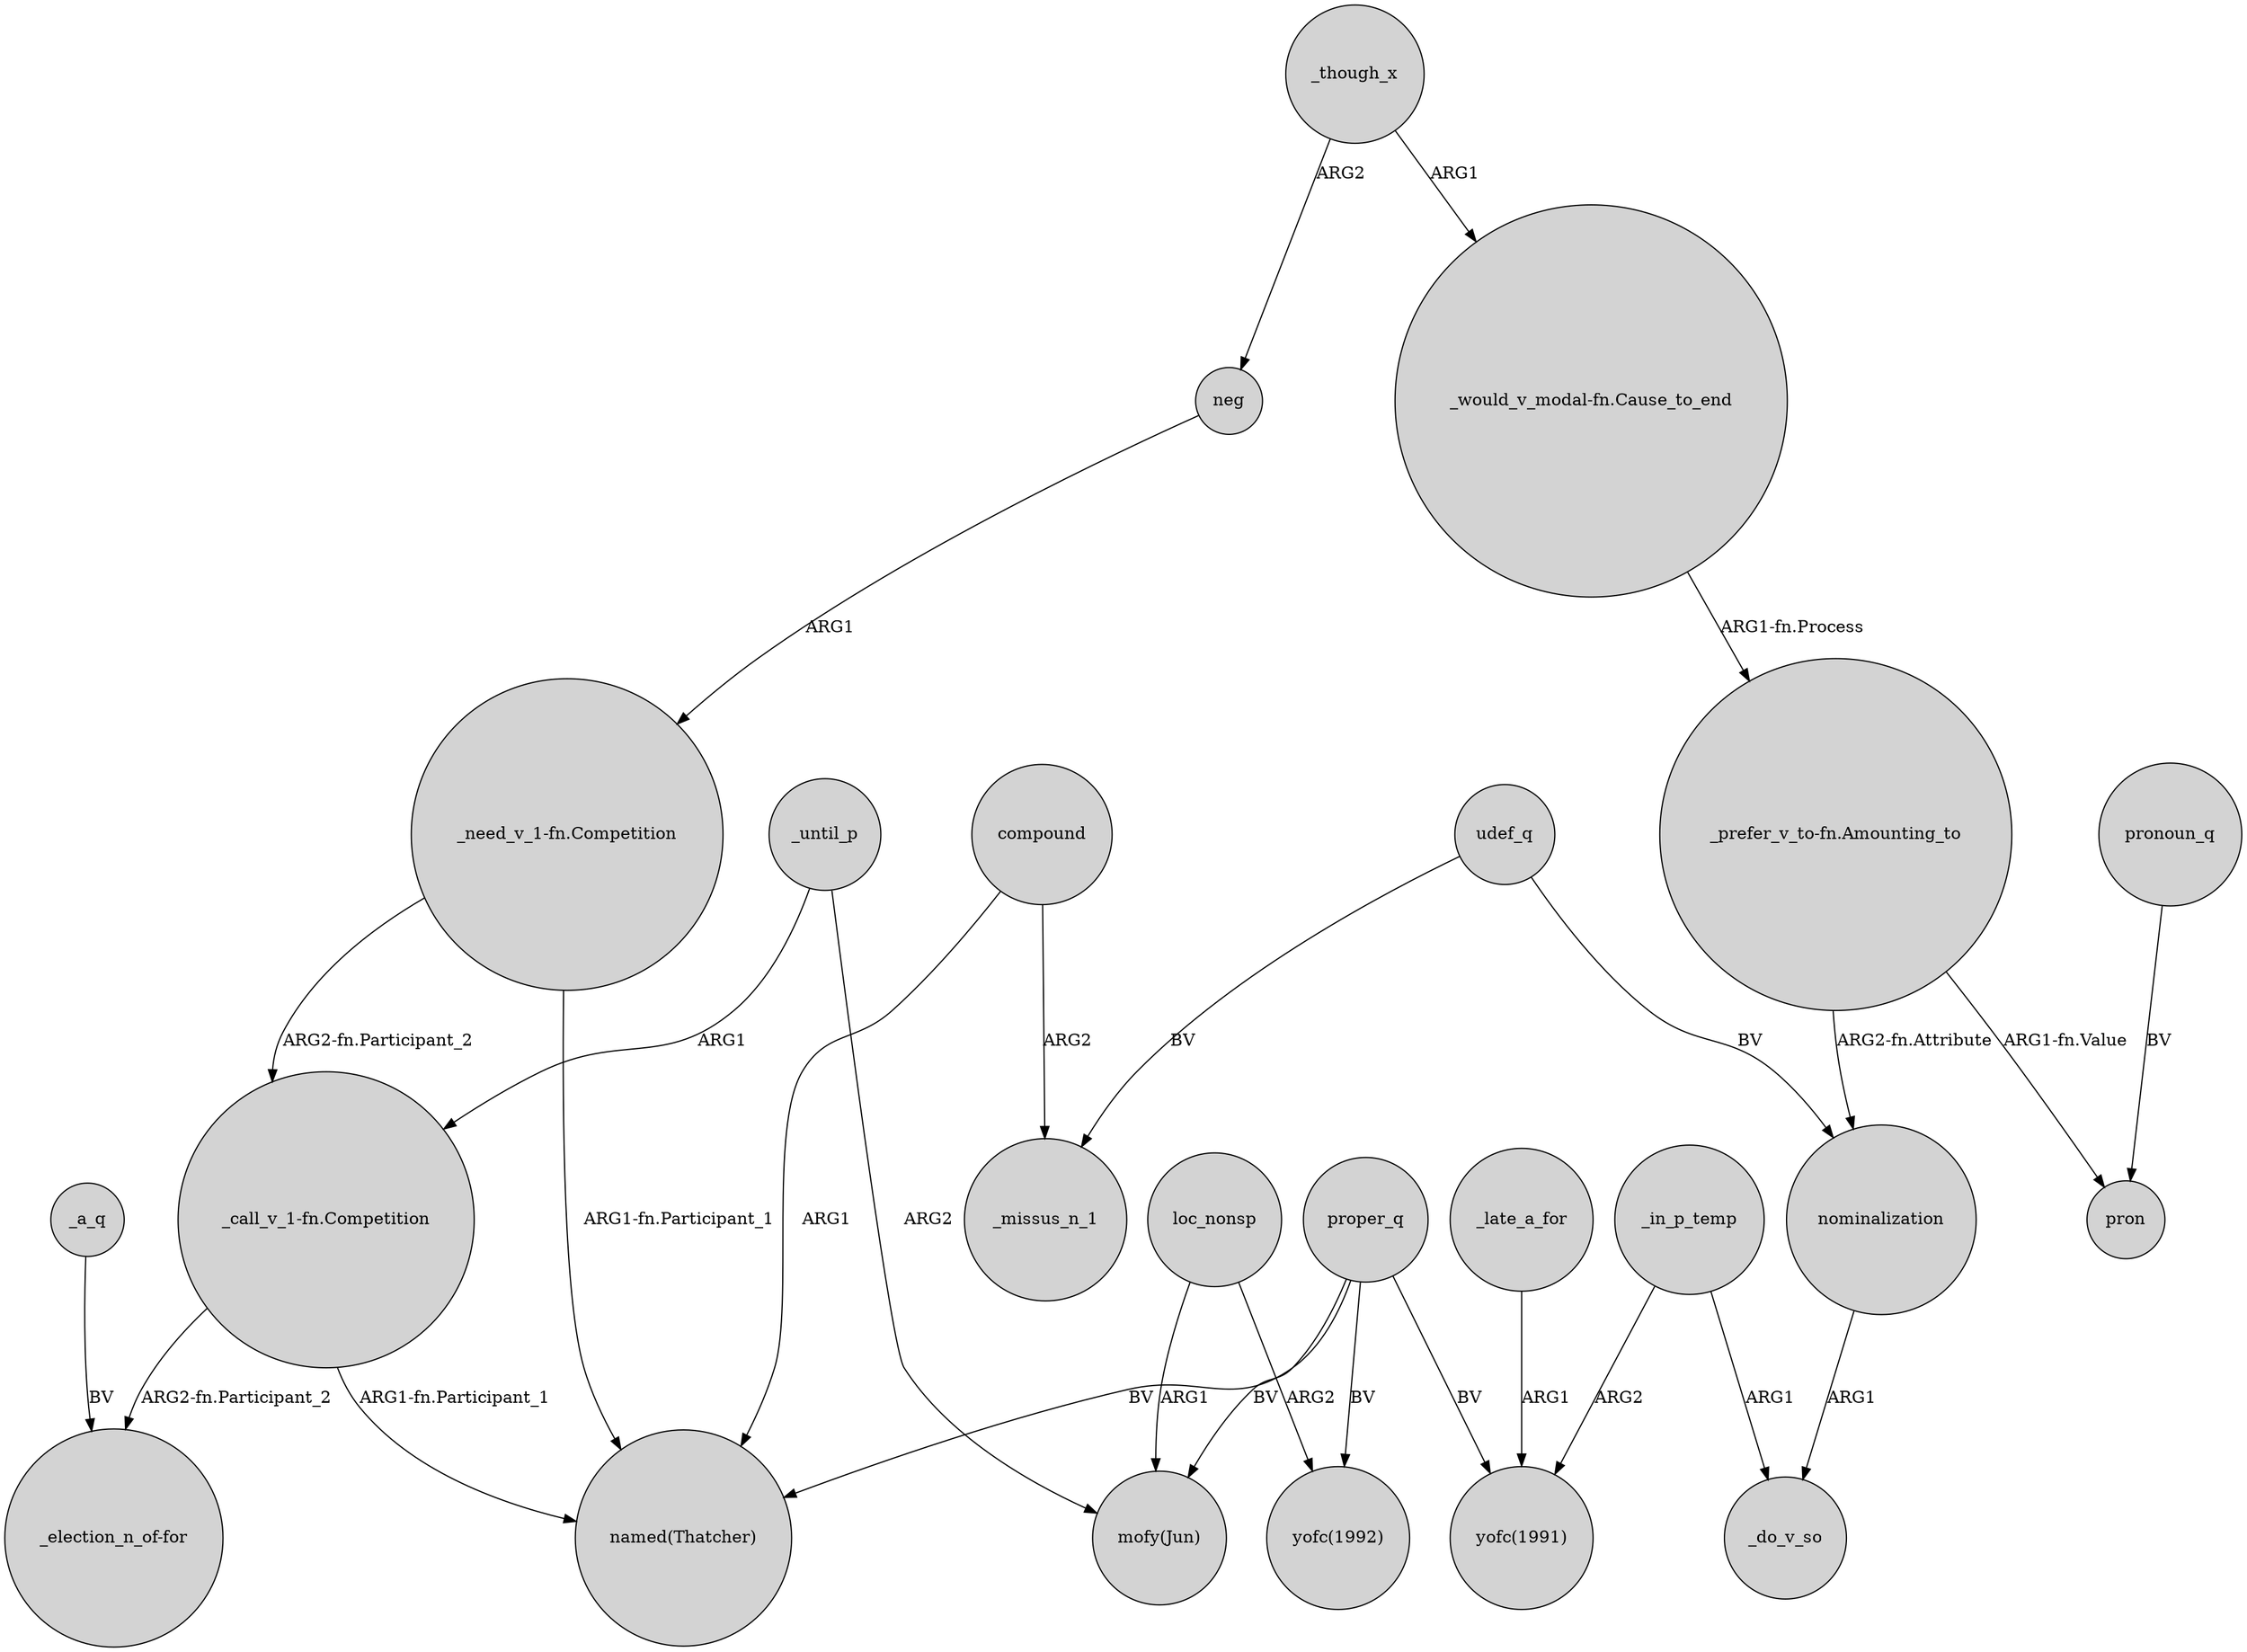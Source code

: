 digraph {
	node [shape=circle style=filled]
	"_need_v_1-fn.Competition" -> "named(Thatcher)" [label="ARG1-fn.Participant_1"]
	loc_nonsp -> "yofc(1992)" [label=ARG2]
	compound -> "named(Thatcher)" [label=ARG1]
	"_prefer_v_to-fn.Amounting_to" -> pron [label="ARG1-fn.Value"]
	"_call_v_1-fn.Competition" -> "_election_n_of-for" [label="ARG2-fn.Participant_2"]
	_late_a_for -> "yofc(1991)" [label=ARG1]
	"_prefer_v_to-fn.Amounting_to" -> nominalization [label="ARG2-fn.Attribute"]
	"_would_v_modal-fn.Cause_to_end" -> "_prefer_v_to-fn.Amounting_to" [label="ARG1-fn.Process"]
	udef_q -> nominalization [label=BV]
	_in_p_temp -> "yofc(1991)" [label=ARG2]
	compound -> _missus_n_1 [label=ARG2]
	proper_q -> "mofy(Jun)" [label=BV]
	pronoun_q -> pron [label=BV]
	"_call_v_1-fn.Competition" -> "named(Thatcher)" [label="ARG1-fn.Participant_1"]
	loc_nonsp -> "mofy(Jun)" [label=ARG1]
	nominalization -> _do_v_so [label=ARG1]
	proper_q -> "yofc(1991)" [label=BV]
	proper_q -> "yofc(1992)" [label=BV]
	_though_x -> "_would_v_modal-fn.Cause_to_end" [label=ARG1]
	_in_p_temp -> _do_v_so [label=ARG1]
	"_need_v_1-fn.Competition" -> "_call_v_1-fn.Competition" [label="ARG2-fn.Participant_2"]
	udef_q -> _missus_n_1 [label=BV]
	_though_x -> neg [label=ARG2]
	neg -> "_need_v_1-fn.Competition" [label=ARG1]
	_a_q -> "_election_n_of-for" [label=BV]
	_until_p -> "_call_v_1-fn.Competition" [label=ARG1]
	proper_q -> "named(Thatcher)" [label=BV]
	_until_p -> "mofy(Jun)" [label=ARG2]
}
